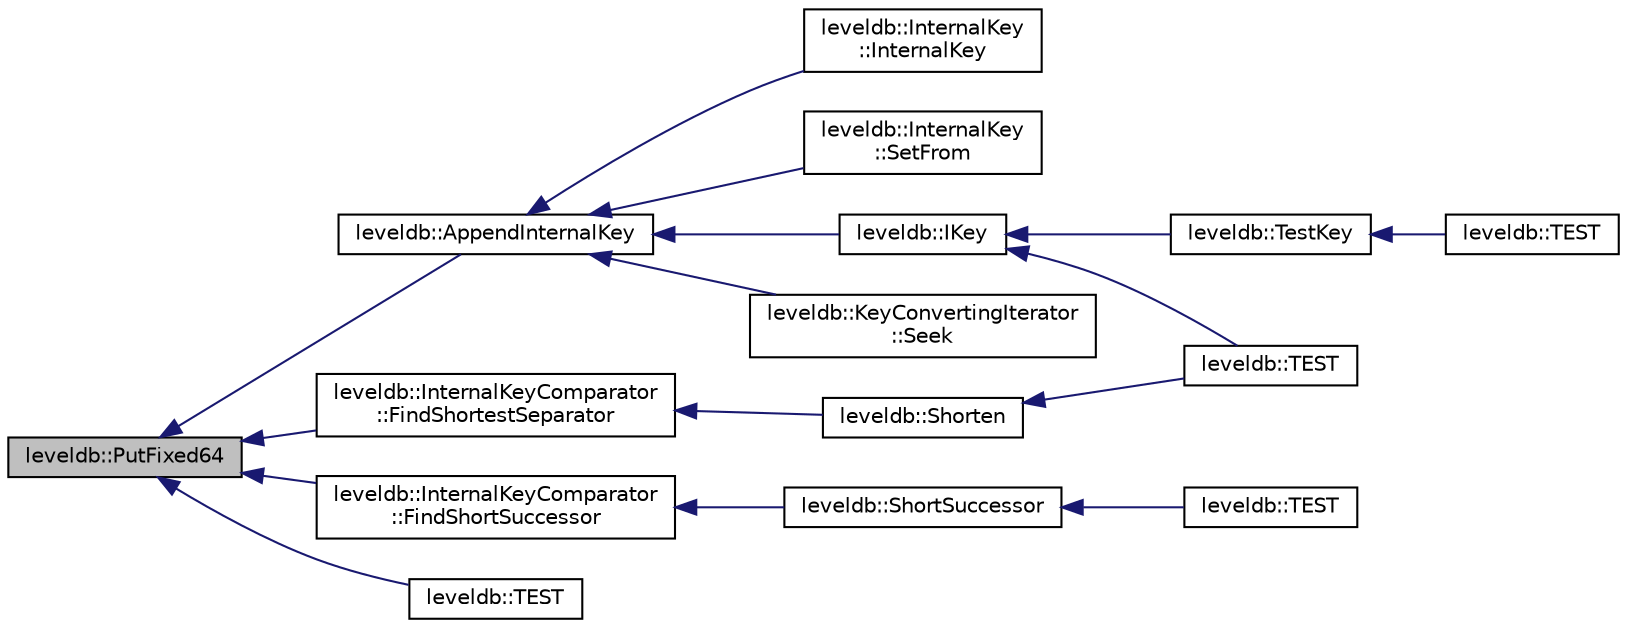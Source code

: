 digraph "leveldb::PutFixed64"
{
  edge [fontname="Helvetica",fontsize="10",labelfontname="Helvetica",labelfontsize="10"];
  node [fontname="Helvetica",fontsize="10",shape=record];
  rankdir="LR";
  Node1 [label="leveldb::PutFixed64",height=0.2,width=0.4,color="black", fillcolor="grey75", style="filled" fontcolor="black"];
  Node1 -> Node2 [dir="back",color="midnightblue",fontsize="10",style="solid",fontname="Helvetica"];
  Node2 [label="leveldb::AppendInternalKey",height=0.2,width=0.4,color="black", fillcolor="white", style="filled",URL="$namespaceleveldb.html#a7192bb79e7fa6ba01490473941386534"];
  Node2 -> Node3 [dir="back",color="midnightblue",fontsize="10",style="solid",fontname="Helvetica"];
  Node3 [label="leveldb::InternalKey\l::InternalKey",height=0.2,width=0.4,color="black", fillcolor="white", style="filled",URL="$classleveldb_1_1_internal_key.html#af436814d1667db55e93b6bd583619617"];
  Node2 -> Node4 [dir="back",color="midnightblue",fontsize="10",style="solid",fontname="Helvetica"];
  Node4 [label="leveldb::InternalKey\l::SetFrom",height=0.2,width=0.4,color="black", fillcolor="white", style="filled",URL="$classleveldb_1_1_internal_key.html#ada9566cd92b6b9784ab7f2f6f71d0a4e"];
  Node2 -> Node5 [dir="back",color="midnightblue",fontsize="10",style="solid",fontname="Helvetica"];
  Node5 [label="leveldb::IKey",height=0.2,width=0.4,color="black", fillcolor="white", style="filled",URL="$namespaceleveldb.html#a129ecd3bf532c7422038a47c86f00826"];
  Node5 -> Node6 [dir="back",color="midnightblue",fontsize="10",style="solid",fontname="Helvetica"];
  Node6 [label="leveldb::TestKey",height=0.2,width=0.4,color="black", fillcolor="white", style="filled",URL="$namespaceleveldb.html#a3851e7150ed244dc0e1b85170326bd67"];
  Node6 -> Node7 [dir="back",color="midnightblue",fontsize="10",style="solid",fontname="Helvetica"];
  Node7 [label="leveldb::TEST",height=0.2,width=0.4,color="black", fillcolor="white", style="filled",URL="$namespaceleveldb.html#a0cb5db14747e016f18aa8684a485bc00"];
  Node5 -> Node8 [dir="back",color="midnightblue",fontsize="10",style="solid",fontname="Helvetica"];
  Node8 [label="leveldb::TEST",height=0.2,width=0.4,color="black", fillcolor="white", style="filled",URL="$namespaceleveldb.html#a88307bc8d4ac8ed2a4d1a530b24e255f"];
  Node2 -> Node9 [dir="back",color="midnightblue",fontsize="10",style="solid",fontname="Helvetica"];
  Node9 [label="leveldb::KeyConvertingIterator\l::Seek",height=0.2,width=0.4,color="black", fillcolor="white", style="filled",URL="$classleveldb_1_1_key_converting_iterator.html#a6af9b763a5831c2fdcd8c3bebfef6ae4"];
  Node1 -> Node10 [dir="back",color="midnightblue",fontsize="10",style="solid",fontname="Helvetica"];
  Node10 [label="leveldb::InternalKeyComparator\l::FindShortestSeparator",height=0.2,width=0.4,color="black", fillcolor="white", style="filled",URL="$classleveldb_1_1_internal_key_comparator.html#afe98c9042e34927e60e078fc103991bf"];
  Node10 -> Node11 [dir="back",color="midnightblue",fontsize="10",style="solid",fontname="Helvetica"];
  Node11 [label="leveldb::Shorten",height=0.2,width=0.4,color="black", fillcolor="white", style="filled",URL="$namespaceleveldb.html#ac7cf47fb2e3de741ca9a5c5d3ecea061"];
  Node11 -> Node8 [dir="back",color="midnightblue",fontsize="10",style="solid",fontname="Helvetica"];
  Node1 -> Node12 [dir="back",color="midnightblue",fontsize="10",style="solid",fontname="Helvetica"];
  Node12 [label="leveldb::InternalKeyComparator\l::FindShortSuccessor",height=0.2,width=0.4,color="black", fillcolor="white", style="filled",URL="$classleveldb_1_1_internal_key_comparator.html#a5dc88f433ef3a0d9508ec17cb40d3e27"];
  Node12 -> Node13 [dir="back",color="midnightblue",fontsize="10",style="solid",fontname="Helvetica"];
  Node13 [label="leveldb::ShortSuccessor",height=0.2,width=0.4,color="black", fillcolor="white", style="filled",URL="$namespaceleveldb.html#a94e8c955ceebf1e1ff0cf1584cf747e3"];
  Node13 -> Node14 [dir="back",color="midnightblue",fontsize="10",style="solid",fontname="Helvetica"];
  Node14 [label="leveldb::TEST",height=0.2,width=0.4,color="black", fillcolor="white", style="filled",URL="$namespaceleveldb.html#abfb19a8fcd10a881d34dba3821434415"];
  Node1 -> Node15 [dir="back",color="midnightblue",fontsize="10",style="solid",fontname="Helvetica"];
  Node15 [label="leveldb::TEST",height=0.2,width=0.4,color="black", fillcolor="white", style="filled",URL="$namespaceleveldb.html#a12a121ac303742fe369f000bd6f0d3ef"];
}
